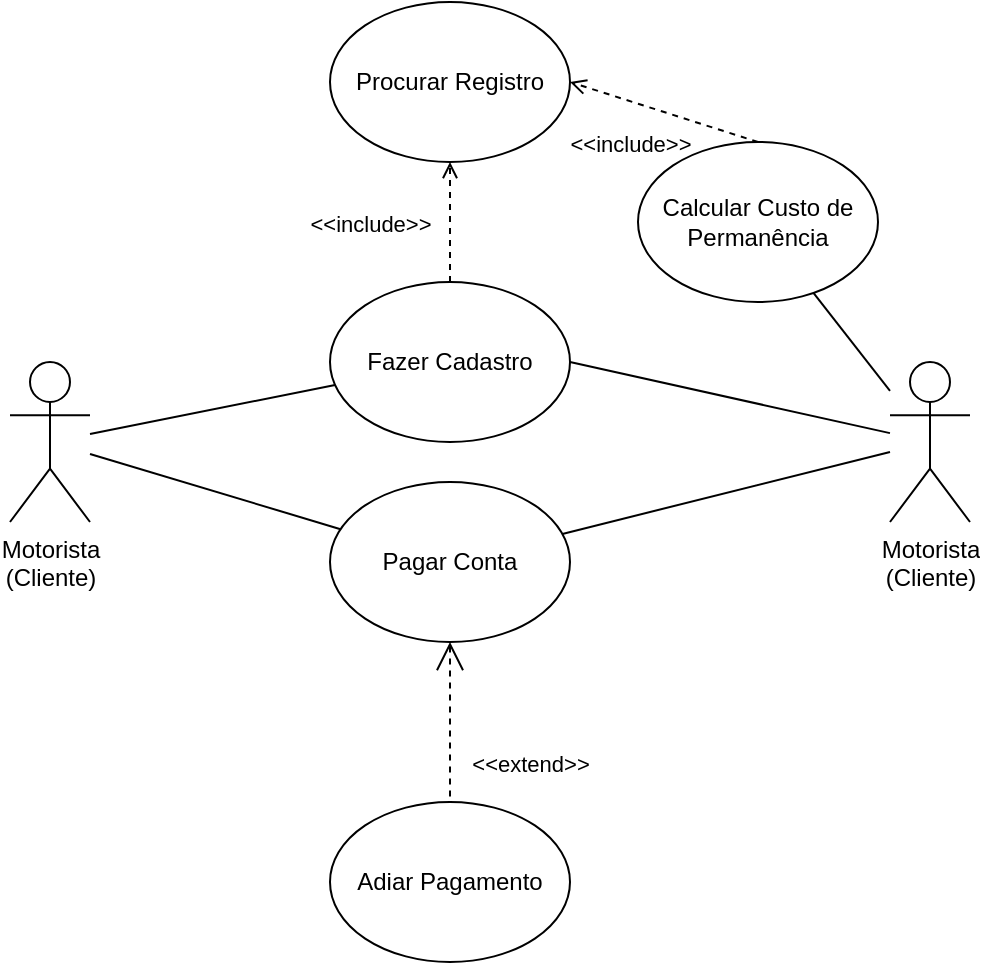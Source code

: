 <mxfile version="24.8.4">
  <diagram name="Página-1" id="fYp-8v0rPb26lHCw-cPs">
    <mxGraphModel dx="808" dy="678" grid="1" gridSize="10" guides="1" tooltips="1" connect="1" arrows="1" fold="1" page="1" pageScale="1" pageWidth="827" pageHeight="1169" math="0" shadow="0">
      <root>
        <mxCell id="0" />
        <mxCell id="1" parent="0" />
        <mxCell id="GBaa3j3Be6oUThi2DWSW-6" style="rounded=0;orthogonalLoop=1;jettySize=auto;html=1;endArrow=none;endFill=0;" edge="1" parent="1" source="GBaa3j3Be6oUThi2DWSW-1" target="GBaa3j3Be6oUThi2DWSW-3">
          <mxGeometry relative="1" as="geometry" />
        </mxCell>
        <mxCell id="GBaa3j3Be6oUThi2DWSW-7" style="rounded=0;orthogonalLoop=1;jettySize=auto;html=1;endArrow=none;endFill=0;" edge="1" parent="1" source="GBaa3j3Be6oUThi2DWSW-1" target="GBaa3j3Be6oUThi2DWSW-4">
          <mxGeometry relative="1" as="geometry" />
        </mxCell>
        <mxCell id="GBaa3j3Be6oUThi2DWSW-1" value="Motorista&lt;div&gt;(Cliente)&lt;/div&gt;" style="shape=umlActor;verticalLabelPosition=bottom;verticalAlign=top;html=1;outlineConnect=0;" vertex="1" parent="1">
          <mxGeometry x="40" y="320" width="40" height="80" as="geometry" />
        </mxCell>
        <mxCell id="GBaa3j3Be6oUThi2DWSW-2" value="Procurar Registro" style="ellipse;whiteSpace=wrap;html=1;" vertex="1" parent="1">
          <mxGeometry x="200" y="140" width="120" height="80" as="geometry" />
        </mxCell>
        <mxCell id="GBaa3j3Be6oUThi2DWSW-3" value="Fazer Cadastro" style="ellipse;whiteSpace=wrap;html=1;" vertex="1" parent="1">
          <mxGeometry x="200" y="280" width="120" height="80" as="geometry" />
        </mxCell>
        <mxCell id="GBaa3j3Be6oUThi2DWSW-4" value="Pagar Conta" style="ellipse;whiteSpace=wrap;html=1;" vertex="1" parent="1">
          <mxGeometry x="200" y="380" width="120" height="80" as="geometry" />
        </mxCell>
        <mxCell id="GBaa3j3Be6oUThi2DWSW-5" value="Adiar Pagamento" style="ellipse;whiteSpace=wrap;html=1;" vertex="1" parent="1">
          <mxGeometry x="200" y="540" width="120" height="80" as="geometry" />
        </mxCell>
        <mxCell id="GBaa3j3Be6oUThi2DWSW-9" value="&amp;lt;&amp;lt;extend&amp;gt;&amp;gt;" style="edgeStyle=none;html=1;startArrow=open;endArrow=none;startSize=12;verticalAlign=bottom;dashed=1;labelBackgroundColor=none;rounded=0;exitX=0.5;exitY=1;exitDx=0;exitDy=0;entryX=0.5;entryY=0;entryDx=0;entryDy=0;" edge="1" parent="1" source="GBaa3j3Be6oUThi2DWSW-4" target="GBaa3j3Be6oUThi2DWSW-5">
          <mxGeometry x="0.75" y="40" width="160" relative="1" as="geometry">
            <mxPoint x="260" y="540" as="sourcePoint" />
            <mxPoint x="420" y="540" as="targetPoint" />
            <mxPoint as="offset" />
          </mxGeometry>
        </mxCell>
        <mxCell id="GBaa3j3Be6oUThi2DWSW-12" value="&amp;lt;&amp;lt;include&amp;gt;&amp;gt;" style="edgeStyle=none;html=1;endArrow=open;verticalAlign=bottom;dashed=1;labelBackgroundColor=none;rounded=0;entryX=0.5;entryY=1;entryDx=0;entryDy=0;exitX=0.5;exitY=0;exitDx=0;exitDy=0;" edge="1" parent="1" source="GBaa3j3Be6oUThi2DWSW-3" target="GBaa3j3Be6oUThi2DWSW-2">
          <mxGeometry x="-0.333" y="40" width="160" relative="1" as="geometry">
            <mxPoint x="120" y="270" as="sourcePoint" />
            <mxPoint x="280" y="270" as="targetPoint" />
            <mxPoint as="offset" />
          </mxGeometry>
        </mxCell>
        <mxCell id="GBaa3j3Be6oUThi2DWSW-13" value="Calcular Custo de Permanência" style="ellipse;whiteSpace=wrap;html=1;" vertex="1" parent="1">
          <mxGeometry x="354" y="210" width="120" height="80" as="geometry" />
        </mxCell>
        <mxCell id="GBaa3j3Be6oUThi2DWSW-15" value="&amp;lt;&amp;lt;include&amp;gt;&amp;gt;" style="edgeStyle=none;html=1;endArrow=open;verticalAlign=bottom;dashed=1;labelBackgroundColor=none;rounded=0;entryX=1;entryY=0.5;entryDx=0;entryDy=0;exitX=0.5;exitY=0;exitDx=0;exitDy=0;" edge="1" parent="1" source="GBaa3j3Be6oUThi2DWSW-13" target="GBaa3j3Be6oUThi2DWSW-2">
          <mxGeometry x="0.174" y="29" width="160" relative="1" as="geometry">
            <mxPoint x="270" y="290" as="sourcePoint" />
            <mxPoint x="270" y="230" as="targetPoint" />
            <mxPoint as="offset" />
          </mxGeometry>
        </mxCell>
        <mxCell id="GBaa3j3Be6oUThi2DWSW-17" style="rounded=0;orthogonalLoop=1;jettySize=auto;html=1;entryX=1;entryY=0.5;entryDx=0;entryDy=0;endArrow=none;endFill=0;" edge="1" parent="1" source="GBaa3j3Be6oUThi2DWSW-16" target="GBaa3j3Be6oUThi2DWSW-3">
          <mxGeometry relative="1" as="geometry" />
        </mxCell>
        <mxCell id="GBaa3j3Be6oUThi2DWSW-18" style="rounded=0;orthogonalLoop=1;jettySize=auto;html=1;endArrow=none;endFill=0;" edge="1" parent="1" source="GBaa3j3Be6oUThi2DWSW-16" target="GBaa3j3Be6oUThi2DWSW-4">
          <mxGeometry relative="1" as="geometry" />
        </mxCell>
        <mxCell id="GBaa3j3Be6oUThi2DWSW-19" style="rounded=0;orthogonalLoop=1;jettySize=auto;html=1;endArrow=none;endFill=0;" edge="1" parent="1" source="GBaa3j3Be6oUThi2DWSW-16" target="GBaa3j3Be6oUThi2DWSW-13">
          <mxGeometry relative="1" as="geometry" />
        </mxCell>
        <mxCell id="GBaa3j3Be6oUThi2DWSW-16" value="Motorista&lt;div&gt;(Cliente)&lt;/div&gt;" style="shape=umlActor;verticalLabelPosition=bottom;verticalAlign=top;html=1;outlineConnect=0;" vertex="1" parent="1">
          <mxGeometry x="480" y="320" width="40" height="80" as="geometry" />
        </mxCell>
      </root>
    </mxGraphModel>
  </diagram>
</mxfile>
